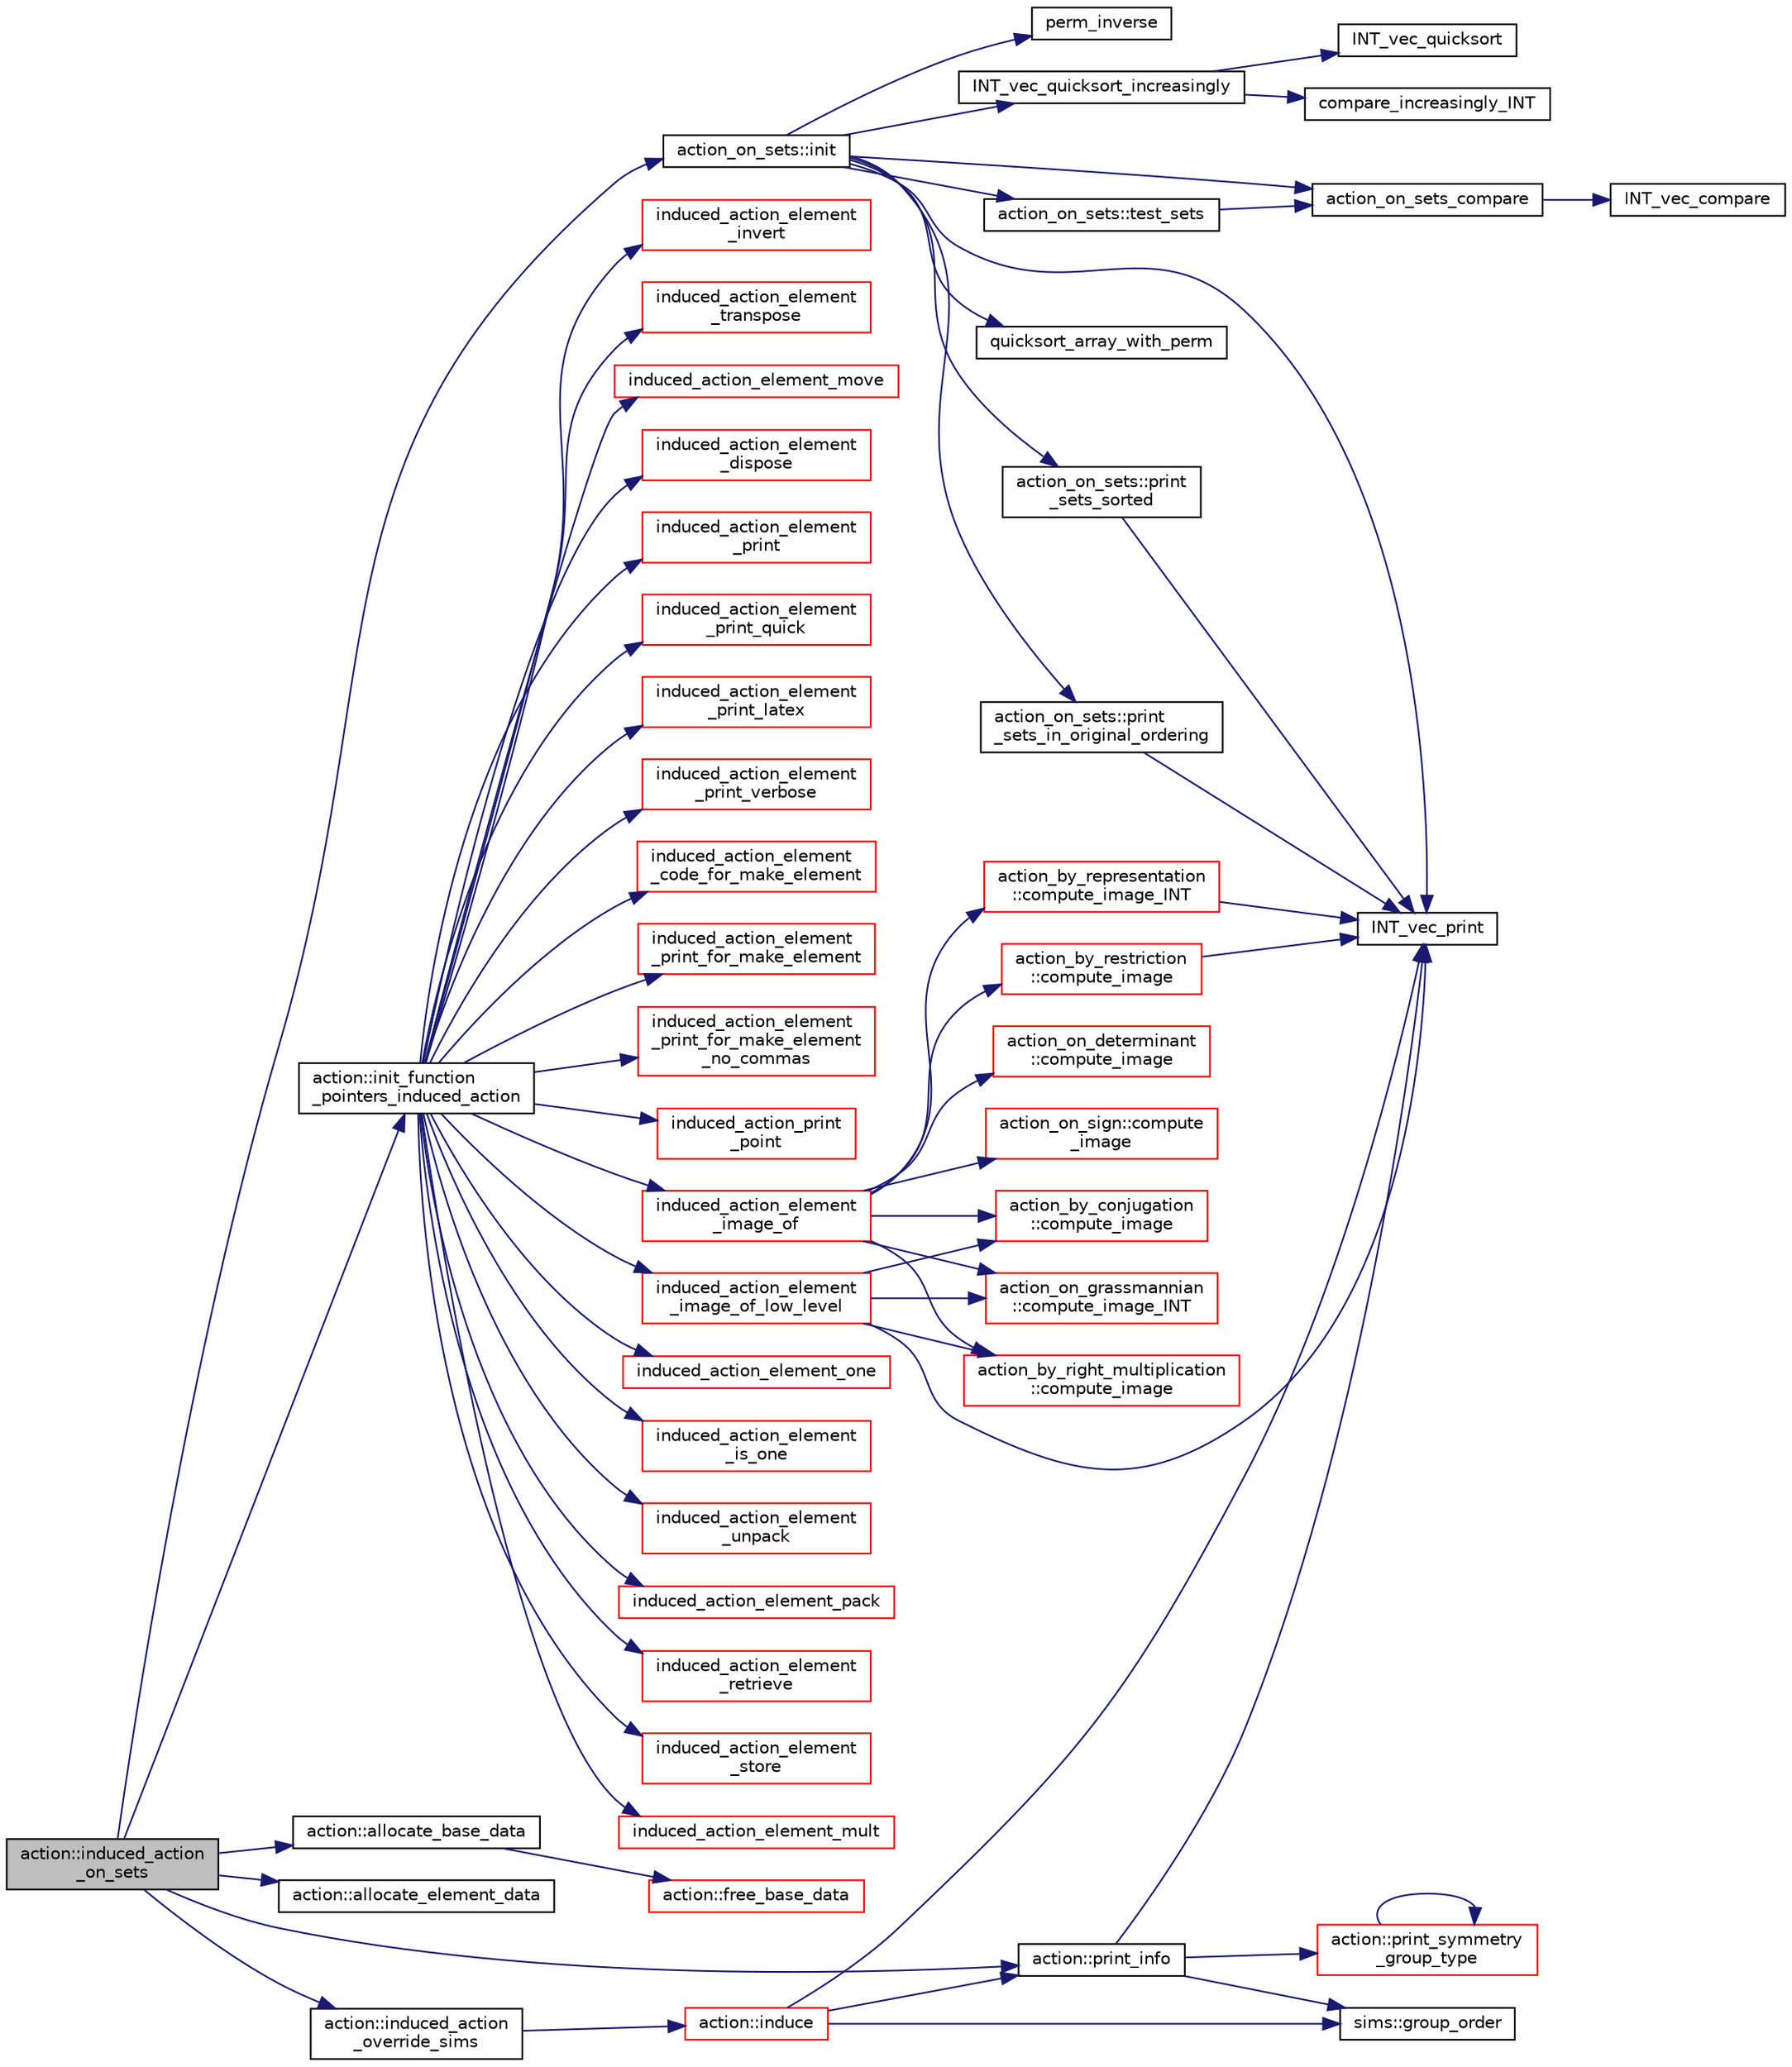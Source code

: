 digraph "action::induced_action_on_sets"
{
  edge [fontname="Helvetica",fontsize="10",labelfontname="Helvetica",labelfontsize="10"];
  node [fontname="Helvetica",fontsize="10",shape=record];
  rankdir="LR";
  Node22564 [label="action::induced_action\l_on_sets",height=0.2,width=0.4,color="black", fillcolor="grey75", style="filled", fontcolor="black"];
  Node22564 -> Node22565 [color="midnightblue",fontsize="10",style="solid",fontname="Helvetica"];
  Node22565 [label="action_on_sets::init",height=0.2,width=0.4,color="black", fillcolor="white", style="filled",URL="$da/d37/classaction__on__sets.html#a1075f47e9a27352a596cff7f5f599f2f"];
  Node22565 -> Node22566 [color="midnightblue",fontsize="10",style="solid",fontname="Helvetica"];
  Node22566 [label="INT_vec_quicksort_increasingly",height=0.2,width=0.4,color="black", fillcolor="white", style="filled",URL="$d5/de2/foundations_2data__structures_2data__structures_8h.html#a31ccee746bc644f58816c67bc3a0e237"];
  Node22566 -> Node22567 [color="midnightblue",fontsize="10",style="solid",fontname="Helvetica"];
  Node22567 [label="INT_vec_quicksort",height=0.2,width=0.4,color="black", fillcolor="white", style="filled",URL="$d4/dd7/sorting_8_c.html#a06b413b423531ad098e9536031cc91ef"];
  Node22566 -> Node22568 [color="midnightblue",fontsize="10",style="solid",fontname="Helvetica"];
  Node22568 [label="compare_increasingly_INT",height=0.2,width=0.4,color="black", fillcolor="white", style="filled",URL="$d4/dd7/sorting_8_c.html#aa182150f114c64f81fcefcbc6d292790"];
  Node22565 -> Node22569 [color="midnightblue",fontsize="10",style="solid",fontname="Helvetica"];
  Node22569 [label="INT_vec_print",height=0.2,width=0.4,color="black", fillcolor="white", style="filled",URL="$df/dbf/sajeeb_8_c.html#a79a5901af0b47dd0d694109543c027fe"];
  Node22565 -> Node22570 [color="midnightblue",fontsize="10",style="solid",fontname="Helvetica"];
  Node22570 [label="quicksort_array_with_perm",height=0.2,width=0.4,color="black", fillcolor="white", style="filled",URL="$d5/de2/foundations_2data__structures_2data__structures_8h.html#ada23f8fd093f2e9932db37cdcf98909d"];
  Node22565 -> Node22571 [color="midnightblue",fontsize="10",style="solid",fontname="Helvetica"];
  Node22571 [label="action_on_sets_compare",height=0.2,width=0.4,color="black", fillcolor="white", style="filled",URL="$d8/d28/action__on__sets_8_c.html#a8922c03da1cf508fa89458e7a0db1274"];
  Node22571 -> Node22572 [color="midnightblue",fontsize="10",style="solid",fontname="Helvetica"];
  Node22572 [label="INT_vec_compare",height=0.2,width=0.4,color="black", fillcolor="white", style="filled",URL="$d5/de2/foundations_2data__structures_2data__structures_8h.html#ac1a17fca23fb4a338aef8547a4c2fded"];
  Node22565 -> Node22573 [color="midnightblue",fontsize="10",style="solid",fontname="Helvetica"];
  Node22573 [label="perm_inverse",height=0.2,width=0.4,color="black", fillcolor="white", style="filled",URL="$d2/d7c/combinatorics_8_c.html#ab7f02d1e2e257e1118eae354ab16d447"];
  Node22565 -> Node22574 [color="midnightblue",fontsize="10",style="solid",fontname="Helvetica"];
  Node22574 [label="action_on_sets::test_sets",height=0.2,width=0.4,color="black", fillcolor="white", style="filled",URL="$da/d37/classaction__on__sets.html#a6f12bee3bce03634199932d6aedd6b6c"];
  Node22574 -> Node22571 [color="midnightblue",fontsize="10",style="solid",fontname="Helvetica"];
  Node22565 -> Node22575 [color="midnightblue",fontsize="10",style="solid",fontname="Helvetica"];
  Node22575 [label="action_on_sets::print\l_sets_sorted",height=0.2,width=0.4,color="black", fillcolor="white", style="filled",URL="$da/d37/classaction__on__sets.html#a8128e6978ca76ba293eb29fb538ccf9e"];
  Node22575 -> Node22569 [color="midnightblue",fontsize="10",style="solid",fontname="Helvetica"];
  Node22565 -> Node22576 [color="midnightblue",fontsize="10",style="solid",fontname="Helvetica"];
  Node22576 [label="action_on_sets::print\l_sets_in_original_ordering",height=0.2,width=0.4,color="black", fillcolor="white", style="filled",URL="$da/d37/classaction__on__sets.html#a9afacc3b96a530fc87d8f3ac3af27330"];
  Node22576 -> Node22569 [color="midnightblue",fontsize="10",style="solid",fontname="Helvetica"];
  Node22564 -> Node22577 [color="midnightblue",fontsize="10",style="solid",fontname="Helvetica"];
  Node22577 [label="action::init_function\l_pointers_induced_action",height=0.2,width=0.4,color="black", fillcolor="white", style="filled",URL="$d2/d86/classaction.html#a3b9287d084b24f7a3b9532a7589c58de"];
  Node22577 -> Node22578 [color="midnightblue",fontsize="10",style="solid",fontname="Helvetica"];
  Node22578 [label="induced_action_element\l_image_of",height=0.2,width=0.4,color="red", fillcolor="white", style="filled",URL="$dc/dd4/group__actions_8h.html#a821850d6c3988dd122de0489cd36f0f0"];
  Node22578 -> Node22579 [color="midnightblue",fontsize="10",style="solid",fontname="Helvetica"];
  Node22579 [label="action_by_right_multiplication\l::compute_image",height=0.2,width=0.4,color="red", fillcolor="white", style="filled",URL="$d5/daa/classaction__by__right__multiplication.html#a5407ada4c7d5a1775144fbaadbb8be8e"];
  Node22578 -> Node22605 [color="midnightblue",fontsize="10",style="solid",fontname="Helvetica"];
  Node22605 [label="action_by_restriction\l::compute_image",height=0.2,width=0.4,color="red", fillcolor="white", style="filled",URL="$d1/d7e/classaction__by__restriction.html#a2d669c0f0b3905fb5effc983c9fbb0cc"];
  Node22605 -> Node22569 [color="midnightblue",fontsize="10",style="solid",fontname="Helvetica"];
  Node22578 -> Node22607 [color="midnightblue",fontsize="10",style="solid",fontname="Helvetica"];
  Node22607 [label="action_by_conjugation\l::compute_image",height=0.2,width=0.4,color="red", fillcolor="white", style="filled",URL="$d3/dda/classaction__by__conjugation.html#acd62853354e392089a10381a4f7c5ac6"];
  Node22578 -> Node22608 [color="midnightblue",fontsize="10",style="solid",fontname="Helvetica"];
  Node22608 [label="action_by_representation\l::compute_image_INT",height=0.2,width=0.4,color="red", fillcolor="white", style="filled",URL="$d1/d9d/classaction__by__representation.html#a8c6b43be13f3fa61c51d3c5f2a3411d4"];
  Node22608 -> Node22569 [color="midnightblue",fontsize="10",style="solid",fontname="Helvetica"];
  Node22578 -> Node22621 [color="midnightblue",fontsize="10",style="solid",fontname="Helvetica"];
  Node22621 [label="action_on_determinant\l::compute_image",height=0.2,width=0.4,color="red", fillcolor="white", style="filled",URL="$d4/d32/classaction__on__determinant.html#afc50562cf0aa95e81eb0062749dc3940"];
  Node22578 -> Node22638 [color="midnightblue",fontsize="10",style="solid",fontname="Helvetica"];
  Node22638 [label="action_on_sign::compute\l_image",height=0.2,width=0.4,color="red", fillcolor="white", style="filled",URL="$da/d06/classaction__on__sign.html#a50a03ddd12e5619d59aee3de0fb5930e"];
  Node22578 -> Node22639 [color="midnightblue",fontsize="10",style="solid",fontname="Helvetica"];
  Node22639 [label="action_on_grassmannian\l::compute_image_INT",height=0.2,width=0.4,color="red", fillcolor="white", style="filled",URL="$d9/ddf/classaction__on__grassmannian.html#a5379b51e0c1a96eaa1e087a8228604ca"];
  Node22577 -> Node22981 [color="midnightblue",fontsize="10",style="solid",fontname="Helvetica"];
  Node22981 [label="induced_action_element\l_image_of_low_level",height=0.2,width=0.4,color="red", fillcolor="white", style="filled",URL="$dc/dd4/group__actions_8h.html#aa4bc5f68829829d9a41223c260c658c5"];
  Node22981 -> Node22569 [color="midnightblue",fontsize="10",style="solid",fontname="Helvetica"];
  Node22981 -> Node22579 [color="midnightblue",fontsize="10",style="solid",fontname="Helvetica"];
  Node22981 -> Node22607 [color="midnightblue",fontsize="10",style="solid",fontname="Helvetica"];
  Node22981 -> Node22639 [color="midnightblue",fontsize="10",style="solid",fontname="Helvetica"];
  Node22577 -> Node22983 [color="midnightblue",fontsize="10",style="solid",fontname="Helvetica"];
  Node22983 [label="induced_action_element_one",height=0.2,width=0.4,color="red", fillcolor="white", style="filled",URL="$dc/dd4/group__actions_8h.html#a11ad8abff8304e30e16403a1975a8aab"];
  Node22577 -> Node22985 [color="midnightblue",fontsize="10",style="solid",fontname="Helvetica"];
  Node22985 [label="induced_action_element\l_is_one",height=0.2,width=0.4,color="red", fillcolor="white", style="filled",URL="$dc/dd4/group__actions_8h.html#aadb6a2b56e25c82dd455de09bb4bda82"];
  Node22577 -> Node22989 [color="midnightblue",fontsize="10",style="solid",fontname="Helvetica"];
  Node22989 [label="induced_action_element\l_unpack",height=0.2,width=0.4,color="red", fillcolor="white", style="filled",URL="$dc/dd4/group__actions_8h.html#a99c6ddc3d11eeccddf87ca23badd1890"];
  Node22577 -> Node22992 [color="midnightblue",fontsize="10",style="solid",fontname="Helvetica"];
  Node22992 [label="induced_action_element_pack",height=0.2,width=0.4,color="red", fillcolor="white", style="filled",URL="$dc/dd4/group__actions_8h.html#aa80cbe650affcff950137367a431715f"];
  Node22577 -> Node22995 [color="midnightblue",fontsize="10",style="solid",fontname="Helvetica"];
  Node22995 [label="induced_action_element\l_retrieve",height=0.2,width=0.4,color="red", fillcolor="white", style="filled",URL="$dc/dd4/group__actions_8h.html#a9e51f4ab67af75d0a12a3eb7f211a5b4"];
  Node22577 -> Node23001 [color="midnightblue",fontsize="10",style="solid",fontname="Helvetica"];
  Node23001 [label="induced_action_element\l_store",height=0.2,width=0.4,color="red", fillcolor="white", style="filled",URL="$dc/dd4/group__actions_8h.html#a23d42fb239ba7e886b1fb9fc96f1a3be"];
  Node22577 -> Node23008 [color="midnightblue",fontsize="10",style="solid",fontname="Helvetica"];
  Node23008 [label="induced_action_element_mult",height=0.2,width=0.4,color="red", fillcolor="white", style="filled",URL="$dc/dd4/group__actions_8h.html#a7b00701d128922145960b4c15307113c"];
  Node22577 -> Node23010 [color="midnightblue",fontsize="10",style="solid",fontname="Helvetica"];
  Node23010 [label="induced_action_element\l_invert",height=0.2,width=0.4,color="red", fillcolor="white", style="filled",URL="$dc/dd4/group__actions_8h.html#a9b7e3c76b30897cb2b62a974e063ce12"];
  Node22577 -> Node23012 [color="midnightblue",fontsize="10",style="solid",fontname="Helvetica"];
  Node23012 [label="induced_action_element\l_transpose",height=0.2,width=0.4,color="red", fillcolor="white", style="filled",URL="$dc/dd4/group__actions_8h.html#ad1379970ade84fe3a44f26f5ec500db4"];
  Node22577 -> Node23015 [color="midnightblue",fontsize="10",style="solid",fontname="Helvetica"];
  Node23015 [label="induced_action_element_move",height=0.2,width=0.4,color="red", fillcolor="white", style="filled",URL="$dc/dd4/group__actions_8h.html#a7b319593ee737d9c1ab5bc6223377541"];
  Node22577 -> Node23017 [color="midnightblue",fontsize="10",style="solid",fontname="Helvetica"];
  Node23017 [label="induced_action_element\l_dispose",height=0.2,width=0.4,color="red", fillcolor="white", style="filled",URL="$dc/dd4/group__actions_8h.html#a5bf4e1daf5b0e799af9e065ab8046f99"];
  Node22577 -> Node23019 [color="midnightblue",fontsize="10",style="solid",fontname="Helvetica"];
  Node23019 [label="induced_action_element\l_print",height=0.2,width=0.4,color="red", fillcolor="white", style="filled",URL="$dc/dd4/group__actions_8h.html#a670952bd230bf34b82f276deab684d23"];
  Node22577 -> Node23023 [color="midnightblue",fontsize="10",style="solid",fontname="Helvetica"];
  Node23023 [label="induced_action_element\l_print_quick",height=0.2,width=0.4,color="red", fillcolor="white", style="filled",URL="$dc/dd4/group__actions_8h.html#a91760d711eca781aa4dbee22a5fc0168"];
  Node22577 -> Node23024 [color="midnightblue",fontsize="10",style="solid",fontname="Helvetica"];
  Node23024 [label="induced_action_element\l_print_latex",height=0.2,width=0.4,color="red", fillcolor="white", style="filled",URL="$dc/dd4/group__actions_8h.html#a962508fbbbac127426c42fe5d0f147ab"];
  Node22577 -> Node23027 [color="midnightblue",fontsize="10",style="solid",fontname="Helvetica"];
  Node23027 [label="induced_action_element\l_print_verbose",height=0.2,width=0.4,color="red", fillcolor="white", style="filled",URL="$dc/dd4/group__actions_8h.html#a647a452eeefdaed4834375175fec37fc"];
  Node22577 -> Node23029 [color="midnightblue",fontsize="10",style="solid",fontname="Helvetica"];
  Node23029 [label="induced_action_element\l_code_for_make_element",height=0.2,width=0.4,color="red", fillcolor="white", style="filled",URL="$dc/dd4/group__actions_8h.html#af1c12dd980d376e72daaf9a383cebfdc"];
  Node22577 -> Node23031 [color="midnightblue",fontsize="10",style="solid",fontname="Helvetica"];
  Node23031 [label="induced_action_element\l_print_for_make_element",height=0.2,width=0.4,color="red", fillcolor="white", style="filled",URL="$dc/dd4/group__actions_8h.html#ad7e7ef951b164a7084837401e3dbc400"];
  Node22577 -> Node23033 [color="midnightblue",fontsize="10",style="solid",fontname="Helvetica"];
  Node23033 [label="induced_action_element\l_print_for_make_element\l_no_commas",height=0.2,width=0.4,color="red", fillcolor="white", style="filled",URL="$dc/dd4/group__actions_8h.html#ae151544128a85b12466172340404b955"];
  Node22577 -> Node23035 [color="midnightblue",fontsize="10",style="solid",fontname="Helvetica"];
  Node23035 [label="induced_action_print\l_point",height=0.2,width=0.4,color="red", fillcolor="white", style="filled",URL="$dc/dd4/group__actions_8h.html#af15373c64f9e8d33dd3c448d98cc2382"];
  Node22564 -> Node23037 [color="midnightblue",fontsize="10",style="solid",fontname="Helvetica"];
  Node23037 [label="action::allocate_base_data",height=0.2,width=0.4,color="black", fillcolor="white", style="filled",URL="$d2/d86/classaction.html#a345fa8dfbb60c8a100ab4dd80a966b1b"];
  Node23037 -> Node23038 [color="midnightblue",fontsize="10",style="solid",fontname="Helvetica"];
  Node23038 [label="action::free_base_data",height=0.2,width=0.4,color="red", fillcolor="white", style="filled",URL="$d2/d86/classaction.html#a27aa9e5940cc8e08da6727927d0798a8"];
  Node22564 -> Node23040 [color="midnightblue",fontsize="10",style="solid",fontname="Helvetica"];
  Node23040 [label="action::allocate_element_data",height=0.2,width=0.4,color="black", fillcolor="white", style="filled",URL="$d2/d86/classaction.html#adc5f98db8315bfd17fcd2fbb437d8f60"];
  Node22564 -> Node23041 [color="midnightblue",fontsize="10",style="solid",fontname="Helvetica"];
  Node23041 [label="action::induced_action\l_override_sims",height=0.2,width=0.4,color="black", fillcolor="white", style="filled",URL="$d2/d86/classaction.html#ac8cc7d4543f6ef75a04777bd82ca244b"];
  Node23041 -> Node23042 [color="midnightblue",fontsize="10",style="solid",fontname="Helvetica"];
  Node23042 [label="action::induce",height=0.2,width=0.4,color="red", fillcolor="white", style="filled",URL="$d2/d86/classaction.html#a32012836490e544a15fb4596b90cb07b"];
  Node23042 -> Node23043 [color="midnightblue",fontsize="10",style="solid",fontname="Helvetica"];
  Node23043 [label="action::print_info",height=0.2,width=0.4,color="black", fillcolor="white", style="filled",URL="$d2/d86/classaction.html#a6f89e493e5c5a32e5c3b8963d438ce86"];
  Node23043 -> Node22681 [color="midnightblue",fontsize="10",style="solid",fontname="Helvetica"];
  Node22681 [label="action::print_symmetry\l_group_type",height=0.2,width=0.4,color="red", fillcolor="white", style="filled",URL="$d2/d86/classaction.html#aed811766c7e64fe2c853df8b0b67aa6e"];
  Node22681 -> Node22681 [color="midnightblue",fontsize="10",style="solid",fontname="Helvetica"];
  Node23043 -> Node22569 [color="midnightblue",fontsize="10",style="solid",fontname="Helvetica"];
  Node23043 -> Node23044 [color="midnightblue",fontsize="10",style="solid",fontname="Helvetica"];
  Node23044 [label="sims::group_order",height=0.2,width=0.4,color="black", fillcolor="white", style="filled",URL="$d9/df3/classsims.html#aa442445175656570fa35febbe790efad"];
  Node23042 -> Node23044 [color="midnightblue",fontsize="10",style="solid",fontname="Helvetica"];
  Node23042 -> Node22569 [color="midnightblue",fontsize="10",style="solid",fontname="Helvetica"];
  Node22564 -> Node23043 [color="midnightblue",fontsize="10",style="solid",fontname="Helvetica"];
}
